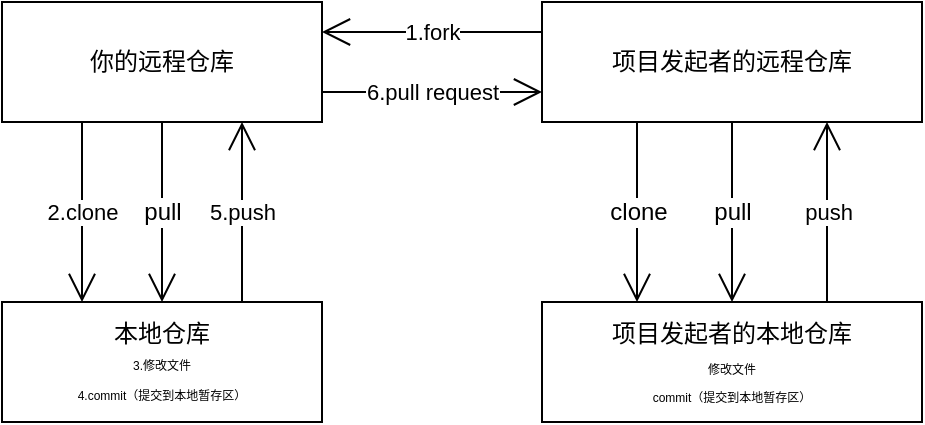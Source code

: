 <mxfile version="20.7.4" type="device"><diagram id="6ML4Jkgosj-4w-sS1kBK" name="第 1 页"><mxGraphModel dx="946" dy="467" grid="1" gridSize="10" guides="1" tooltips="1" connect="1" arrows="1" fold="1" page="1" pageScale="1" pageWidth="827" pageHeight="1169" math="0" shadow="0"><root><mxCell id="0"/><mxCell id="1" parent="0"/><mxCell id="ZUbtc3q8OKqQNAepr_qi-1" value="你的远程仓库" style="rounded=0;whiteSpace=wrap;html=1;" vertex="1" parent="1"><mxGeometry x="140" y="390" width="160" height="60" as="geometry"/></mxCell><mxCell id="ZUbtc3q8OKqQNAepr_qi-2" value="项目发起者的远程仓库" style="whiteSpace=wrap;html=1;" vertex="1" parent="1"><mxGeometry x="410" y="390" width="190" height="60" as="geometry"/></mxCell><mxCell id="ZUbtc3q8OKqQNAepr_qi-3" value="本地仓库&lt;br&gt;&lt;font style=&quot;font-size: 6px;&quot;&gt;3.修改文件&lt;br&gt;4.commit（提交到本地暂存区）&lt;br&gt;&lt;/font&gt;" style="whiteSpace=wrap;html=1;" vertex="1" parent="1"><mxGeometry x="140" y="540" width="160" height="60" as="geometry"/></mxCell><mxCell id="ZUbtc3q8OKqQNAepr_qi-6" value="1.fork" style="endArrow=open;endFill=1;endSize=12;html=1;rounded=0;entryX=1;entryY=0.25;entryDx=0;entryDy=0;exitX=0;exitY=0.25;exitDx=0;exitDy=0;" edge="1" parent="1" source="ZUbtc3q8OKqQNAepr_qi-2" target="ZUbtc3q8OKqQNAepr_qi-1"><mxGeometry width="160" relative="1" as="geometry"><mxPoint x="330" y="410" as="sourcePoint"/><mxPoint x="490" y="410" as="targetPoint"/></mxGeometry></mxCell><mxCell id="ZUbtc3q8OKqQNAepr_qi-9" value="6.pull request" style="endArrow=open;endFill=1;endSize=12;html=1;rounded=0;exitX=1;exitY=0.75;exitDx=0;exitDy=0;entryX=0;entryY=0.75;entryDx=0;entryDy=0;" edge="1" parent="1" source="ZUbtc3q8OKqQNAepr_qi-1" target="ZUbtc3q8OKqQNAepr_qi-2"><mxGeometry width="160" relative="1" as="geometry"><mxPoint x="350" y="410" as="sourcePoint"/><mxPoint x="510" y="410" as="targetPoint"/></mxGeometry></mxCell><mxCell id="ZUbtc3q8OKqQNAepr_qi-10" value="2.clone" style="endArrow=open;endFill=1;endSize=12;html=1;rounded=0;exitX=0.25;exitY=1;exitDx=0;exitDy=0;entryX=0.25;entryY=0;entryDx=0;entryDy=0;" edge="1" parent="1" source="ZUbtc3q8OKqQNAepr_qi-1" target="ZUbtc3q8OKqQNAepr_qi-3"><mxGeometry width="160" relative="1" as="geometry"><mxPoint x="220" y="470" as="sourcePoint"/><mxPoint x="380" y="470" as="targetPoint"/></mxGeometry></mxCell><mxCell id="ZUbtc3q8OKqQNAepr_qi-11" value="5.push" style="endArrow=open;endFill=1;endSize=12;html=1;rounded=0;entryX=0.75;entryY=1;entryDx=0;entryDy=0;exitX=0.75;exitY=0;exitDx=0;exitDy=0;" edge="1" parent="1" source="ZUbtc3q8OKqQNAepr_qi-3" target="ZUbtc3q8OKqQNAepr_qi-1"><mxGeometry width="160" relative="1" as="geometry"><mxPoint x="180" y="480" as="sourcePoint"/><mxPoint x="340" y="480" as="targetPoint"/></mxGeometry></mxCell><mxCell id="ZUbtc3q8OKqQNAepr_qi-12" value="&lt;font style=&quot;font-size: 12px;&quot;&gt;pull&lt;/font&gt;" style="endArrow=open;endFill=1;endSize=12;html=1;rounded=0;fontSize=6;exitX=0.5;exitY=1;exitDx=0;exitDy=0;entryX=0.5;entryY=0;entryDx=0;entryDy=0;" edge="1" parent="1" source="ZUbtc3q8OKqQNAepr_qi-1" target="ZUbtc3q8OKqQNAepr_qi-3"><mxGeometry width="160" relative="1" as="geometry"><mxPoint x="330" y="470" as="sourcePoint"/><mxPoint x="490" y="470" as="targetPoint"/></mxGeometry></mxCell><mxCell id="ZUbtc3q8OKqQNAepr_qi-14" value="&lt;font style=&quot;&quot;&gt;&lt;span style=&quot;font-size: 12px;&quot;&gt;项目发起者的本地仓库&lt;br&gt;&lt;/span&gt;&lt;br&gt;修改文件&lt;br&gt;&lt;br&gt;commit（提交到本地暂存区）&lt;br&gt;&lt;/font&gt;" style="whiteSpace=wrap;html=1;fontSize=6;" vertex="1" parent="1"><mxGeometry x="410" y="540" width="190" height="60" as="geometry"/></mxCell><mxCell id="ZUbtc3q8OKqQNAepr_qi-15" value="clone" style="endArrow=open;endFill=1;endSize=12;html=1;rounded=0;fontSize=12;exitX=0.25;exitY=1;exitDx=0;exitDy=0;entryX=0.25;entryY=0;entryDx=0;entryDy=0;" edge="1" parent="1" source="ZUbtc3q8OKqQNAepr_qi-2" target="ZUbtc3q8OKqQNAepr_qi-14"><mxGeometry width="160" relative="1" as="geometry"><mxPoint x="370" y="510" as="sourcePoint"/><mxPoint x="530" y="510" as="targetPoint"/></mxGeometry></mxCell><mxCell id="ZUbtc3q8OKqQNAepr_qi-16" value="&lt;font style=&quot;font-size: 12px;&quot;&gt;pull&lt;/font&gt;" style="endArrow=open;endFill=1;endSize=12;html=1;rounded=0;fontSize=6;exitX=0.5;exitY=1;exitDx=0;exitDy=0;entryX=0.5;entryY=0;entryDx=0;entryDy=0;" edge="1" parent="1" source="ZUbtc3q8OKqQNAepr_qi-2" target="ZUbtc3q8OKqQNAepr_qi-14"><mxGeometry width="160" relative="1" as="geometry"><mxPoint x="560" y="450" as="sourcePoint"/><mxPoint x="560" y="540" as="targetPoint"/></mxGeometry></mxCell><mxCell id="ZUbtc3q8OKqQNAepr_qi-17" value="push" style="endArrow=open;endFill=1;endSize=12;html=1;rounded=0;entryX=0.75;entryY=1;entryDx=0;entryDy=0;exitX=0.75;exitY=0;exitDx=0;exitDy=0;" edge="1" parent="1" source="ZUbtc3q8OKqQNAepr_qi-14" target="ZUbtc3q8OKqQNAepr_qi-2"><mxGeometry width="160" relative="1" as="geometry"><mxPoint x="570" y="540" as="sourcePoint"/><mxPoint x="570" y="450" as="targetPoint"/></mxGeometry></mxCell></root></mxGraphModel></diagram></mxfile>